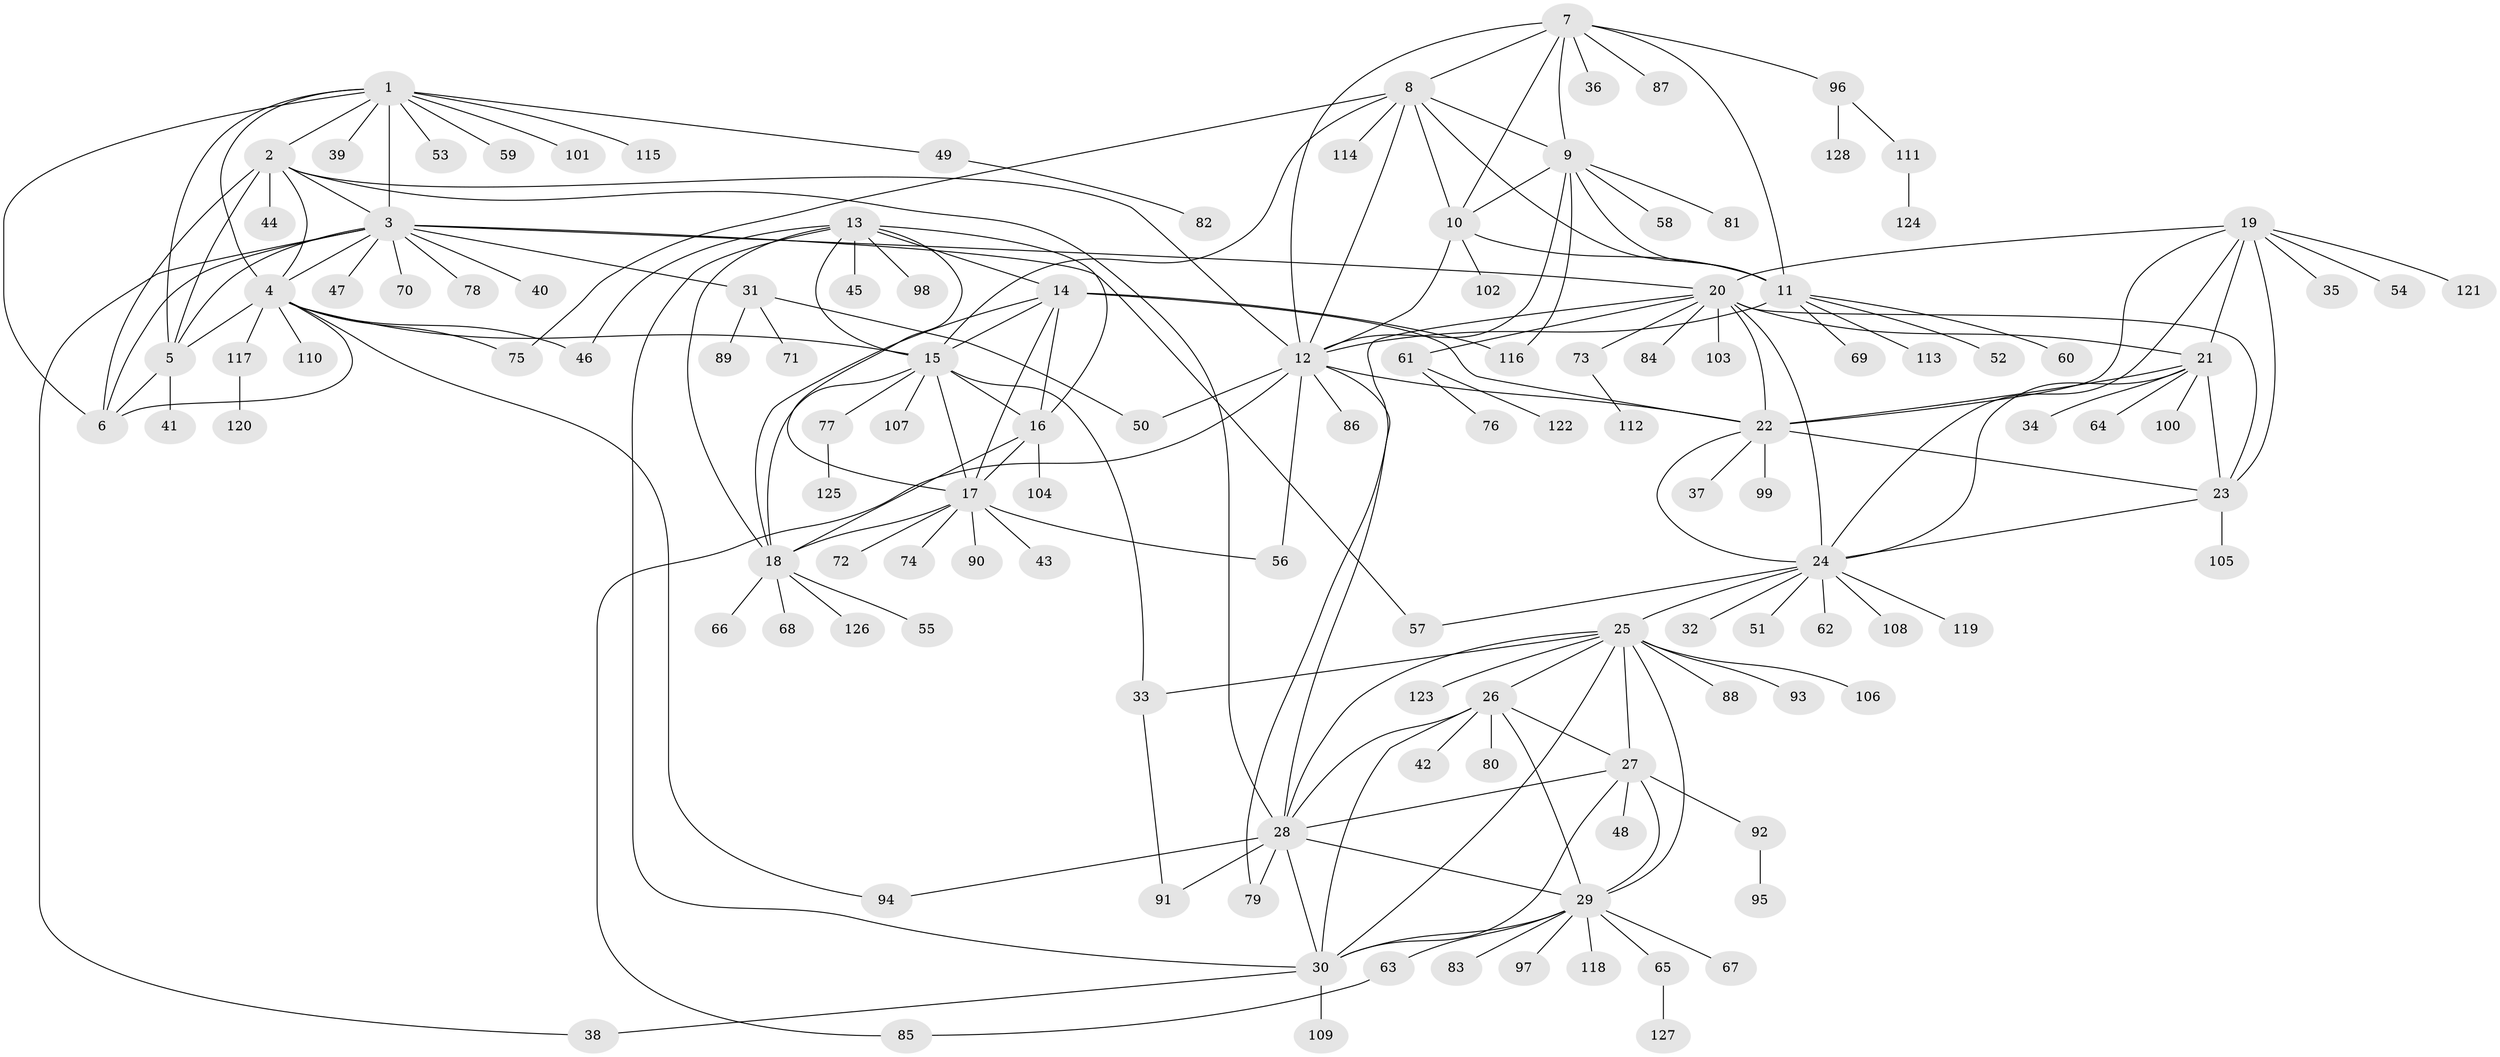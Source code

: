 // coarse degree distribution, {6: 0.11538461538461539, 7: 0.15384615384615385, 9: 0.07692307692307693, 10: 0.038461538461538464, 5: 0.17307692307692307, 8: 0.019230769230769232, 2: 0.17307692307692307, 1: 0.21153846153846154, 3: 0.038461538461538464}
// Generated by graph-tools (version 1.1) at 2025/52/03/04/25 22:52:35]
// undirected, 128 vertices, 195 edges
graph export_dot {
  node [color=gray90,style=filled];
  1;
  2;
  3;
  4;
  5;
  6;
  7;
  8;
  9;
  10;
  11;
  12;
  13;
  14;
  15;
  16;
  17;
  18;
  19;
  20;
  21;
  22;
  23;
  24;
  25;
  26;
  27;
  28;
  29;
  30;
  31;
  32;
  33;
  34;
  35;
  36;
  37;
  38;
  39;
  40;
  41;
  42;
  43;
  44;
  45;
  46;
  47;
  48;
  49;
  50;
  51;
  52;
  53;
  54;
  55;
  56;
  57;
  58;
  59;
  60;
  61;
  62;
  63;
  64;
  65;
  66;
  67;
  68;
  69;
  70;
  71;
  72;
  73;
  74;
  75;
  76;
  77;
  78;
  79;
  80;
  81;
  82;
  83;
  84;
  85;
  86;
  87;
  88;
  89;
  90;
  91;
  92;
  93;
  94;
  95;
  96;
  97;
  98;
  99;
  100;
  101;
  102;
  103;
  104;
  105;
  106;
  107;
  108;
  109;
  110;
  111;
  112;
  113;
  114;
  115;
  116;
  117;
  118;
  119;
  120;
  121;
  122;
  123;
  124;
  125;
  126;
  127;
  128;
  1 -- 2;
  1 -- 3;
  1 -- 4;
  1 -- 5;
  1 -- 6;
  1 -- 39;
  1 -- 49;
  1 -- 53;
  1 -- 59;
  1 -- 101;
  1 -- 115;
  2 -- 3;
  2 -- 4;
  2 -- 5;
  2 -- 6;
  2 -- 12;
  2 -- 28;
  2 -- 44;
  3 -- 4;
  3 -- 5;
  3 -- 6;
  3 -- 20;
  3 -- 31;
  3 -- 38;
  3 -- 40;
  3 -- 47;
  3 -- 57;
  3 -- 70;
  3 -- 78;
  4 -- 5;
  4 -- 6;
  4 -- 15;
  4 -- 46;
  4 -- 75;
  4 -- 94;
  4 -- 110;
  4 -- 117;
  5 -- 6;
  5 -- 41;
  7 -- 8;
  7 -- 9;
  7 -- 10;
  7 -- 11;
  7 -- 12;
  7 -- 36;
  7 -- 87;
  7 -- 96;
  8 -- 9;
  8 -- 10;
  8 -- 11;
  8 -- 12;
  8 -- 15;
  8 -- 75;
  8 -- 114;
  9 -- 10;
  9 -- 11;
  9 -- 12;
  9 -- 58;
  9 -- 81;
  9 -- 116;
  10 -- 11;
  10 -- 12;
  10 -- 102;
  11 -- 12;
  11 -- 52;
  11 -- 60;
  11 -- 69;
  11 -- 113;
  12 -- 22;
  12 -- 28;
  12 -- 50;
  12 -- 56;
  12 -- 85;
  12 -- 86;
  13 -- 14;
  13 -- 15;
  13 -- 16;
  13 -- 17;
  13 -- 18;
  13 -- 30;
  13 -- 45;
  13 -- 46;
  13 -- 98;
  14 -- 15;
  14 -- 16;
  14 -- 17;
  14 -- 18;
  14 -- 22;
  14 -- 116;
  15 -- 16;
  15 -- 17;
  15 -- 18;
  15 -- 33;
  15 -- 77;
  15 -- 107;
  16 -- 17;
  16 -- 18;
  16 -- 104;
  17 -- 18;
  17 -- 43;
  17 -- 56;
  17 -- 72;
  17 -- 74;
  17 -- 90;
  18 -- 55;
  18 -- 66;
  18 -- 68;
  18 -- 126;
  19 -- 20;
  19 -- 21;
  19 -- 22;
  19 -- 23;
  19 -- 24;
  19 -- 35;
  19 -- 54;
  19 -- 121;
  20 -- 21;
  20 -- 22;
  20 -- 23;
  20 -- 24;
  20 -- 61;
  20 -- 73;
  20 -- 79;
  20 -- 84;
  20 -- 103;
  21 -- 22;
  21 -- 23;
  21 -- 24;
  21 -- 34;
  21 -- 64;
  21 -- 100;
  22 -- 23;
  22 -- 24;
  22 -- 37;
  22 -- 99;
  23 -- 24;
  23 -- 105;
  24 -- 25;
  24 -- 32;
  24 -- 51;
  24 -- 57;
  24 -- 62;
  24 -- 108;
  24 -- 119;
  25 -- 26;
  25 -- 27;
  25 -- 28;
  25 -- 29;
  25 -- 30;
  25 -- 33;
  25 -- 88;
  25 -- 93;
  25 -- 106;
  25 -- 123;
  26 -- 27;
  26 -- 28;
  26 -- 29;
  26 -- 30;
  26 -- 42;
  26 -- 80;
  27 -- 28;
  27 -- 29;
  27 -- 30;
  27 -- 48;
  27 -- 92;
  28 -- 29;
  28 -- 30;
  28 -- 79;
  28 -- 91;
  28 -- 94;
  29 -- 30;
  29 -- 63;
  29 -- 65;
  29 -- 67;
  29 -- 83;
  29 -- 97;
  29 -- 118;
  30 -- 38;
  30 -- 109;
  31 -- 50;
  31 -- 71;
  31 -- 89;
  33 -- 91;
  49 -- 82;
  61 -- 76;
  61 -- 122;
  63 -- 85;
  65 -- 127;
  73 -- 112;
  77 -- 125;
  92 -- 95;
  96 -- 111;
  96 -- 128;
  111 -- 124;
  117 -- 120;
}

